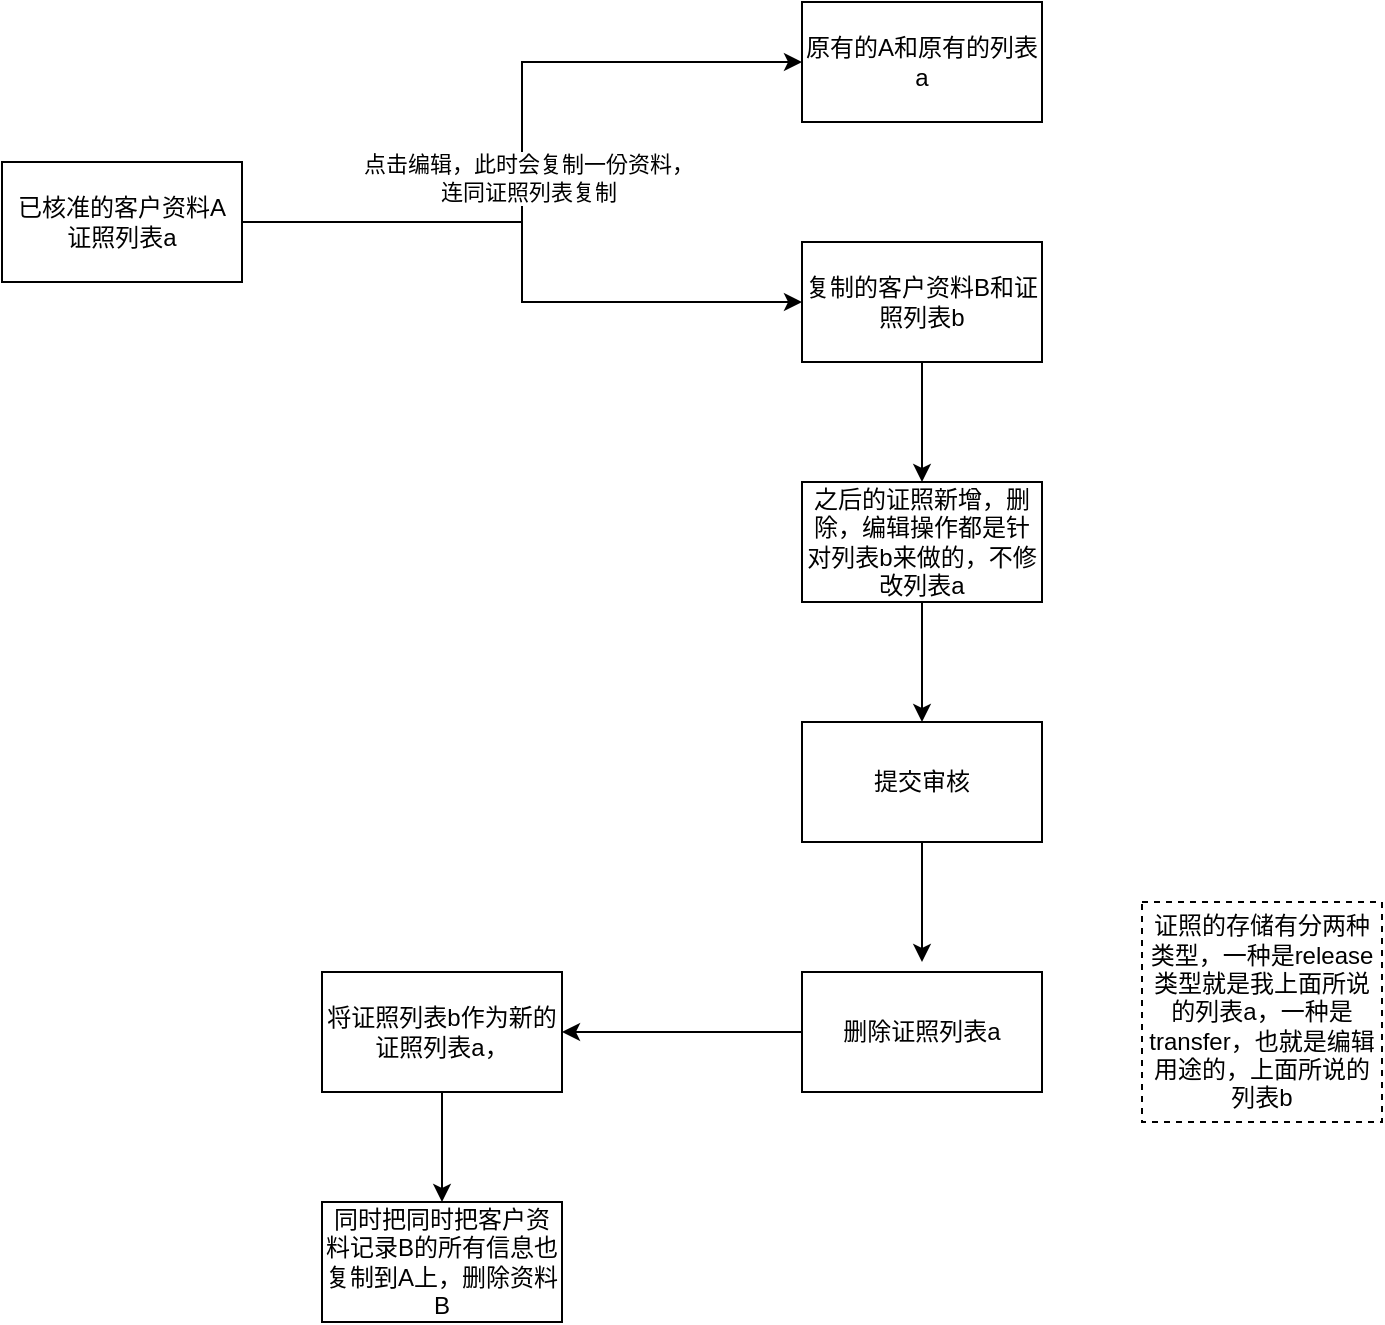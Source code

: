 <mxfile version="14.7.3" type="github">
  <diagram id="4Fr5iqnN_2-OJvL4xTOd" name="Page-1">
    <mxGraphModel dx="1422" dy="762" grid="1" gridSize="10" guides="1" tooltips="1" connect="1" arrows="1" fold="1" page="1" pageScale="1" pageWidth="827" pageHeight="1169" math="0" shadow="0">
      <root>
        <mxCell id="0" />
        <mxCell id="1" parent="0" />
        <mxCell id="cbInVpKfJrHab-muKSBn-4" style="edgeStyle=orthogonalEdgeStyle;rounded=0;orthogonalLoop=1;jettySize=auto;html=1;entryX=0;entryY=0.5;entryDx=0;entryDy=0;" edge="1" parent="1" source="cbInVpKfJrHab-muKSBn-1" target="cbInVpKfJrHab-muKSBn-3">
          <mxGeometry relative="1" as="geometry" />
        </mxCell>
        <mxCell id="cbInVpKfJrHab-muKSBn-5" value="点击编辑，此时会复制一份资料，&lt;br&gt;连同证照列表复制" style="edgeLabel;html=1;align=center;verticalAlign=middle;resizable=0;points=[];" vertex="1" connectable="0" parent="cbInVpKfJrHab-muKSBn-4">
          <mxGeometry x="-0.1" y="-3" relative="1" as="geometry">
            <mxPoint as="offset" />
          </mxGeometry>
        </mxCell>
        <mxCell id="cbInVpKfJrHab-muKSBn-7" style="edgeStyle=orthogonalEdgeStyle;rounded=0;orthogonalLoop=1;jettySize=auto;html=1;entryX=0;entryY=0.5;entryDx=0;entryDy=0;" edge="1" parent="1" source="cbInVpKfJrHab-muKSBn-1" target="cbInVpKfJrHab-muKSBn-6">
          <mxGeometry relative="1" as="geometry" />
        </mxCell>
        <mxCell id="cbInVpKfJrHab-muKSBn-1" value="已核准的客户资料A&lt;br&gt;证照列表a" style="rounded=0;whiteSpace=wrap;html=1;" vertex="1" parent="1">
          <mxGeometry x="120" y="120" width="120" height="60" as="geometry" />
        </mxCell>
        <mxCell id="cbInVpKfJrHab-muKSBn-3" value="原有的A和原有的列表a" style="rounded=0;whiteSpace=wrap;html=1;" vertex="1" parent="1">
          <mxGeometry x="520" y="40" width="120" height="60" as="geometry" />
        </mxCell>
        <mxCell id="cbInVpKfJrHab-muKSBn-8" style="edgeStyle=orthogonalEdgeStyle;rounded=0;orthogonalLoop=1;jettySize=auto;html=1;" edge="1" parent="1" source="cbInVpKfJrHab-muKSBn-6" target="cbInVpKfJrHab-muKSBn-9">
          <mxGeometry relative="1" as="geometry">
            <mxPoint x="580" y="310" as="targetPoint" />
          </mxGeometry>
        </mxCell>
        <mxCell id="cbInVpKfJrHab-muKSBn-6" value="复制的客户资料B和证照列表b" style="rounded=0;whiteSpace=wrap;html=1;" vertex="1" parent="1">
          <mxGeometry x="520" y="160" width="120" height="60" as="geometry" />
        </mxCell>
        <mxCell id="cbInVpKfJrHab-muKSBn-11" style="edgeStyle=orthogonalEdgeStyle;rounded=0;orthogonalLoop=1;jettySize=auto;html=1;entryX=0.5;entryY=0;entryDx=0;entryDy=0;" edge="1" parent="1" source="cbInVpKfJrHab-muKSBn-9" target="cbInVpKfJrHab-muKSBn-10">
          <mxGeometry relative="1" as="geometry">
            <mxPoint x="580" y="390" as="targetPoint" />
          </mxGeometry>
        </mxCell>
        <mxCell id="cbInVpKfJrHab-muKSBn-9" value="之后的证照新增，删除，编辑操作都是针对列表b来做的，不修改列表a" style="rounded=0;whiteSpace=wrap;html=1;" vertex="1" parent="1">
          <mxGeometry x="520" y="280" width="120" height="60" as="geometry" />
        </mxCell>
        <mxCell id="cbInVpKfJrHab-muKSBn-13" style="edgeStyle=orthogonalEdgeStyle;rounded=0;orthogonalLoop=1;jettySize=auto;html=1;" edge="1" parent="1" source="cbInVpKfJrHab-muKSBn-10">
          <mxGeometry relative="1" as="geometry">
            <mxPoint x="580" y="520" as="targetPoint" />
          </mxGeometry>
        </mxCell>
        <mxCell id="cbInVpKfJrHab-muKSBn-10" value="提交审核" style="rounded=0;whiteSpace=wrap;html=1;" vertex="1" parent="1">
          <mxGeometry x="520" y="400" width="120" height="60" as="geometry" />
        </mxCell>
        <mxCell id="cbInVpKfJrHab-muKSBn-15" style="edgeStyle=orthogonalEdgeStyle;rounded=0;orthogonalLoop=1;jettySize=auto;html=1;entryX=1;entryY=0.5;entryDx=0;entryDy=0;" edge="1" parent="1" source="cbInVpKfJrHab-muKSBn-12" target="cbInVpKfJrHab-muKSBn-14">
          <mxGeometry relative="1" as="geometry" />
        </mxCell>
        <mxCell id="cbInVpKfJrHab-muKSBn-12" value="删除证照列表a" style="rounded=0;whiteSpace=wrap;html=1;" vertex="1" parent="1">
          <mxGeometry x="520" y="525" width="120" height="60" as="geometry" />
        </mxCell>
        <mxCell id="cbInVpKfJrHab-muKSBn-17" style="edgeStyle=orthogonalEdgeStyle;rounded=0;orthogonalLoop=1;jettySize=auto;html=1;entryX=0.5;entryY=0;entryDx=0;entryDy=0;" edge="1" parent="1" source="cbInVpKfJrHab-muKSBn-14" target="cbInVpKfJrHab-muKSBn-16">
          <mxGeometry relative="1" as="geometry" />
        </mxCell>
        <mxCell id="cbInVpKfJrHab-muKSBn-14" value="将证照列表b作为新的证照列表a，" style="rounded=0;whiteSpace=wrap;html=1;" vertex="1" parent="1">
          <mxGeometry x="280" y="525" width="120" height="60" as="geometry" />
        </mxCell>
        <mxCell id="cbInVpKfJrHab-muKSBn-16" value="同时把同时把客户资料记录B的所有信息也复制到A上，删除资料B" style="rounded=0;whiteSpace=wrap;html=1;" vertex="1" parent="1">
          <mxGeometry x="280" y="640" width="120" height="60" as="geometry" />
        </mxCell>
        <mxCell id="cbInVpKfJrHab-muKSBn-18" value="证照的存储有分两种类型，一种是release类型就是我上面所说的列表a，一种是transfer，也就是编辑用途的，上面所说的列表b" style="rounded=0;whiteSpace=wrap;html=1;dashed=1;" vertex="1" parent="1">
          <mxGeometry x="690" y="490" width="120" height="110" as="geometry" />
        </mxCell>
      </root>
    </mxGraphModel>
  </diagram>
</mxfile>
